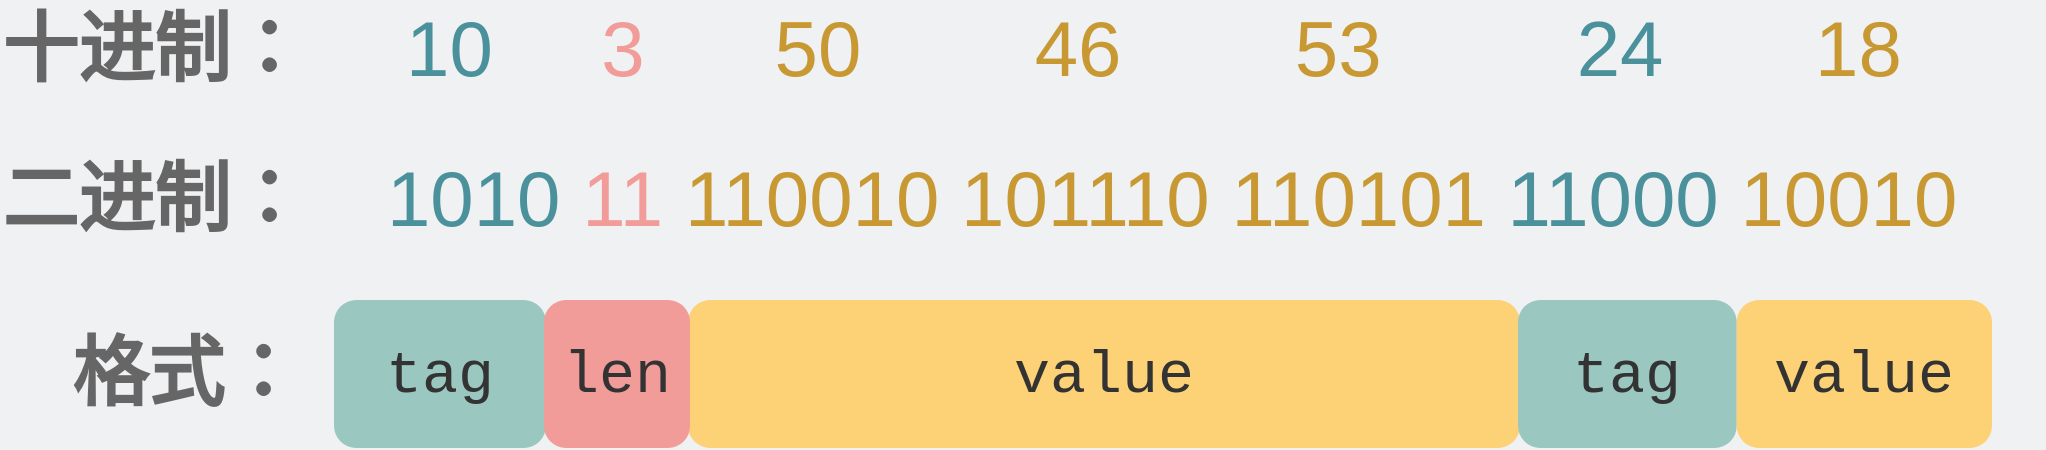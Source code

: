 <mxfile version="21.6.9" type="github">
  <diagram id="3228e29e-7158-1315-38df-8450db1d8a1d" name="Page-1">
    <mxGraphModel dx="1250" dy="1064" grid="0" gridSize="10" guides="1" tooltips="1" connect="1" arrows="1" fold="1" page="1" pageScale="1" pageWidth="1200" pageHeight="450" background="#EFF1F3" math="0" shadow="0">
      <root>
        <mxCell id="0" />
        <mxCell id="1" parent="0" />
        <mxCell id="nzwpzUQgBmsU5mZzszNc-6" value="&lt;div style=&quot;font-family: Menlo, Monaco, &amp;quot;Courier New&amp;quot;, monospace; line-height: 24px;&quot;&gt;&lt;div style=&quot;&quot;&gt;&lt;font color=&quot;#333333&quot; style=&quot;font-size: 30px;&quot;&gt;tag&lt;/font&gt;&lt;/div&gt;&lt;/div&gt;" style="rounded=1;whiteSpace=wrap;html=1;strokeWidth=5;fontSize=30;strokeColor=none;fillColor=#9AC7BF;align=center;" parent="1" vertex="1">
          <mxGeometry x="256" y="713" width="106" height="74" as="geometry" />
        </mxCell>
        <mxCell id="nzwpzUQgBmsU5mZzszNc-7" value="&lt;div style=&quot;font-family: Menlo, Monaco, &amp;quot;Courier New&amp;quot;, monospace; line-height: 24px;&quot;&gt;&lt;div style=&quot;&quot;&gt;&lt;font color=&quot;#333333&quot; style=&quot;font-size: 30px;&quot;&gt;value&lt;/font&gt;&lt;/div&gt;&lt;/div&gt;" style="rounded=1;whiteSpace=wrap;html=1;strokeWidth=5;fontSize=30;strokeColor=none;fillColor=#FDD276;align=center;" parent="1" vertex="1">
          <mxGeometry x="433" y="713" width="416" height="74" as="geometry" />
        </mxCell>
        <mxCell id="nzwpzUQgBmsU5mZzszNc-8" value="&lt;div style=&quot;font-family: Menlo, Monaco, &amp;quot;Courier New&amp;quot;, monospace; line-height: 24px;&quot;&gt;&lt;div style=&quot;&quot;&gt;&lt;font color=&quot;#333333&quot; style=&quot;font-size: 30px;&quot;&gt;tag&lt;/font&gt;&lt;/div&gt;&lt;/div&gt;" style="rounded=1;whiteSpace=wrap;html=1;strokeWidth=5;fontSize=30;strokeColor=none;fillColor=#9AC7BF;align=center;" parent="1" vertex="1">
          <mxGeometry x="848.0" y="713" width="109.36" height="74" as="geometry" />
        </mxCell>
        <mxCell id="nzwpzUQgBmsU5mZzszNc-9" value="&lt;div style=&quot;font-family: Menlo, Monaco, &amp;quot;Courier New&amp;quot;, monospace; line-height: 24px;&quot;&gt;&lt;div style=&quot;&quot;&gt;&lt;font color=&quot;#333333&quot; style=&quot;font-size: 30px;&quot;&gt;value&lt;/font&gt;&lt;/div&gt;&lt;/div&gt;" style="rounded=1;whiteSpace=wrap;html=1;strokeWidth=5;fontSize=30;strokeColor=none;fillColor=#FDD276;align=center;" parent="1" vertex="1">
          <mxGeometry x="957.36" y="713" width="127.64" height="74" as="geometry" />
        </mxCell>
        <mxCell id="hhmZNT4cyZmR0nEcOgbV-8" value="&lt;div style=&quot;font-family: Menlo, Monaco, &amp;quot;Courier New&amp;quot;, monospace; line-height: 24px;&quot;&gt;&lt;div style=&quot;&quot;&gt;&lt;font color=&quot;#333333&quot; style=&quot;font-size: 30px;&quot;&gt;len&lt;/font&gt;&lt;/div&gt;&lt;/div&gt;" style="rounded=1;whiteSpace=wrap;html=1;strokeWidth=5;fontSize=30;strokeColor=none;fillColor=#F19C99;align=center;" parent="1" vertex="1">
          <mxGeometry x="361" y="713" width="73" height="74" as="geometry" />
        </mxCell>
        <mxCell id="U-DJsKMkMCvAjCsMOjJg-1" value="&lt;font style=&quot;font-size: 39px;&quot;&gt;&lt;span style=&quot;&quot;&gt;&lt;font style=&quot;font-size: 39px;&quot; color=&quot;#4a919b&quot;&gt;1010&lt;/font&gt;&lt;font style=&quot;font-size: 39px;&quot; color=&quot;#5a6eab&quot;&gt; &lt;/font&gt;&lt;font style=&quot;font-size: 39px;&quot; color=&quot;#f19c99&quot;&gt;11&lt;/font&gt;&lt;font style=&quot;font-size: 39px;&quot; color=&quot;#5a6eab&quot;&gt; &lt;/font&gt;&lt;font style=&quot;font-size: 39px;&quot; color=&quot;#c89932&quot;&gt;110010 101110 110101&lt;/font&gt;&lt;font style=&quot;font-size: 39px;&quot; color=&quot;#5a6eab&quot;&gt; &lt;/font&gt;&lt;font style=&quot;font-size: 39px;&quot; color=&quot;#4a919b&quot;&gt;11000&lt;/font&gt;&lt;font style=&quot;font-size: 39px;&quot; color=&quot;#5a6eab&quot;&gt; &lt;/font&gt;&lt;font style=&quot;font-size: 39px;&quot; color=&quot;#c89932&quot;&gt;10010&lt;/font&gt;&lt;font style=&quot;font-size: 39px;&quot; color=&quot;#5a6eab&quot;&gt;&amp;nbsp;&lt;/font&gt;&lt;/span&gt;&lt;/font&gt;" style="text;html=1;strokeColor=none;fillColor=none;align=center;verticalAlign=middle;whiteSpace=wrap;rounded=0;" vertex="1" parent="1">
          <mxGeometry x="250" y="638" width="861" height="50" as="geometry" />
        </mxCell>
        <mxCell id="U-DJsKMkMCvAjCsMOjJg-2" value="&lt;div style=&quot;&quot;&gt;&lt;font style=&quot;font-size: 39px; background-color: initial;&quot; color=&quot;#4a919b&quot;&gt;10&amp;nbsp; &amp;nbsp; &amp;nbsp;&lt;/font&gt;&lt;font style=&quot;font-size: 39px; background-color: initial;&quot; color=&quot;#f19c99&quot;&gt;3&lt;/font&gt;&lt;font style=&quot;font-size: 39px; background-color: initial;&quot; color=&quot;#4a919b&quot;&gt;&amp;nbsp; &amp;nbsp; &amp;nbsp;&amp;nbsp;&lt;/font&gt;&lt;font style=&quot;font-size: 39px; background-color: initial;&quot; color=&quot;#c89932&quot;&gt;50&amp;nbsp; &amp;nbsp; &amp;nbsp; &amp;nbsp; 46&amp;nbsp; &amp;nbsp; &amp;nbsp; &amp;nbsp; 53&lt;/font&gt;&lt;font style=&quot;font-size: 39px; background-color: initial;&quot; color=&quot;#4a919b&quot;&gt;&amp;nbsp; &amp;nbsp; &amp;nbsp; &amp;nbsp; &amp;nbsp;24&amp;nbsp; &amp;nbsp; &amp;nbsp; &amp;nbsp;&lt;/font&gt;&lt;font style=&quot;font-size: 39px; background-color: initial;&quot; color=&quot;#c89932&quot;&gt;18&lt;/font&gt;&lt;/div&gt;" style="text;html=1;strokeColor=none;fillColor=none;align=left;verticalAlign=middle;whiteSpace=wrap;rounded=0;" vertex="1" parent="1">
          <mxGeometry x="290" y="563" width="788" height="50" as="geometry" />
        </mxCell>
        <mxCell id="U-DJsKMkMCvAjCsMOjJg-4" value="&lt;font color=&quot;#666666&quot; size=&quot;1&quot; style=&quot;&quot;&gt;&lt;b style=&quot;font-size: 38px;&quot;&gt;十进制：&lt;/b&gt;&lt;/font&gt;" style="text;html=1;strokeColor=none;fillColor=none;align=center;verticalAlign=middle;whiteSpace=wrap;rounded=0;" vertex="1" parent="1">
          <mxGeometry x="89" y="573" width="154" height="30" as="geometry" />
        </mxCell>
        <mxCell id="U-DJsKMkMCvAjCsMOjJg-5" value="&lt;font color=&quot;#666666&quot; size=&quot;1&quot; style=&quot;&quot;&gt;&lt;b style=&quot;font-size: 38px;&quot;&gt;二进制：&lt;/b&gt;&lt;/font&gt;" style="text;html=1;strokeColor=none;fillColor=none;align=center;verticalAlign=middle;whiteSpace=wrap;rounded=0;" vertex="1" parent="1">
          <mxGeometry x="89" y="648" width="154" height="30" as="geometry" />
        </mxCell>
        <mxCell id="U-DJsKMkMCvAjCsMOjJg-6" value="&lt;font color=&quot;#666666&quot; size=&quot;1&quot; style=&quot;&quot;&gt;&lt;b style=&quot;font-size: 38px;&quot;&gt;格式：&lt;/b&gt;&lt;/font&gt;" style="text;html=1;strokeColor=none;fillColor=none;align=center;verticalAlign=middle;whiteSpace=wrap;rounded=0;" vertex="1" parent="1">
          <mxGeometry x="105" y="735" width="154" height="30" as="geometry" />
        </mxCell>
      </root>
    </mxGraphModel>
  </diagram>
</mxfile>
